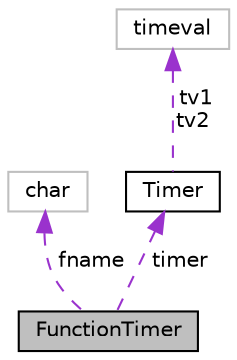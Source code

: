 digraph "FunctionTimer"
{
 // INTERACTIVE_SVG=YES
  edge [fontname="Helvetica",fontsize="10",labelfontname="Helvetica",labelfontsize="10"];
  node [fontname="Helvetica",fontsize="10",shape=record];
  Node1 [label="FunctionTimer",height=0.2,width=0.4,color="black", fillcolor="grey75", style="filled", fontcolor="black"];
  Node2 -> Node1 [dir="back",color="darkorchid3",fontsize="10",style="dashed",label=" fname" ,fontname="Helvetica"];
  Node2 [label="char",height=0.2,width=0.4,color="grey75", fillcolor="white", style="filled"];
  Node3 -> Node1 [dir="back",color="darkorchid3",fontsize="10",style="dashed",label=" timer" ,fontname="Helvetica"];
  Node3 [label="Timer",height=0.2,width=0.4,color="black", fillcolor="white", style="filled",URL="$d8/d08/class_timer.html",tooltip="a basic timer class "];
  Node4 -> Node3 [dir="back",color="darkorchid3",fontsize="10",style="dashed",label=" tv1\ntv2" ,fontname="Helvetica"];
  Node4 [label="timeval",height=0.2,width=0.4,color="grey75", fillcolor="white", style="filled"];
}

